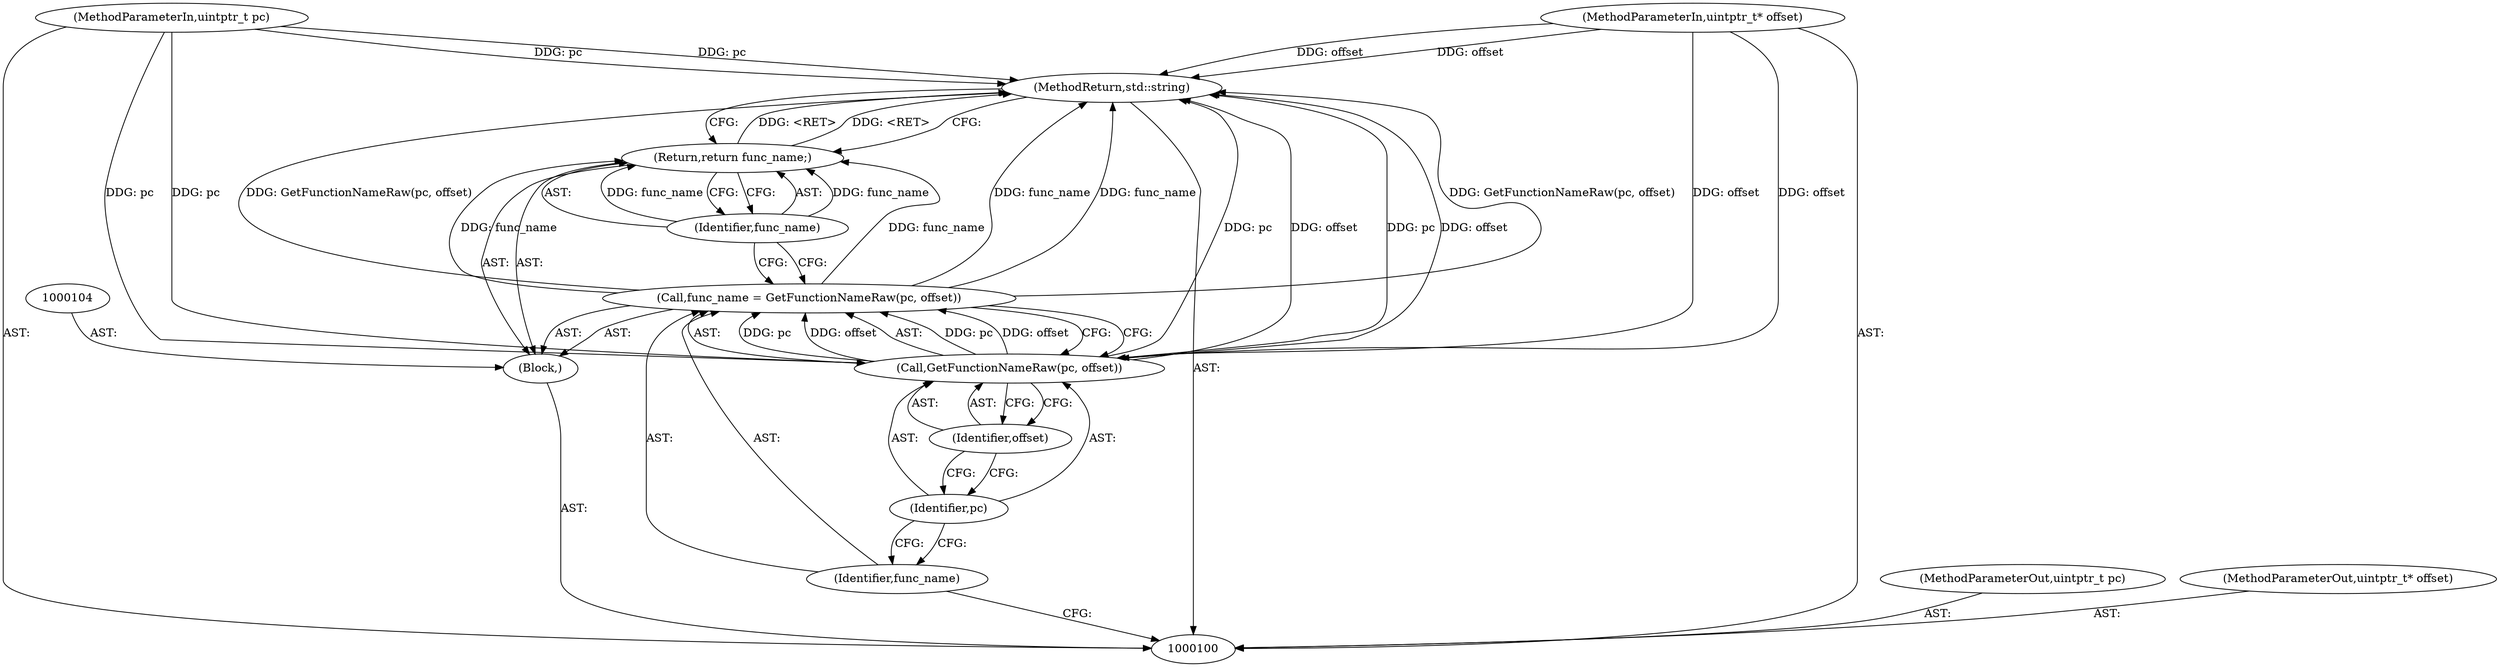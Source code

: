 digraph "0_Android_ad54cfed4516292654c997910839153264ae00a0" {
"1000112" [label="(MethodReturn,std::string)"];
"1000101" [label="(MethodParameterIn,uintptr_t pc)"];
"1000129" [label="(MethodParameterOut,uintptr_t pc)"];
"1000102" [label="(MethodParameterIn,uintptr_t* offset)"];
"1000130" [label="(MethodParameterOut,uintptr_t* offset)"];
"1000103" [label="(Block,)"];
"1000105" [label="(Call,func_name = GetFunctionNameRaw(pc, offset))"];
"1000106" [label="(Identifier,func_name)"];
"1000107" [label="(Call,GetFunctionNameRaw(pc, offset))"];
"1000108" [label="(Identifier,pc)"];
"1000109" [label="(Identifier,offset)"];
"1000111" [label="(Identifier,func_name)"];
"1000110" [label="(Return,return func_name;)"];
"1000112" -> "1000100"  [label="AST: "];
"1000112" -> "1000110"  [label="CFG: "];
"1000107" -> "1000112"  [label="DDG: pc"];
"1000107" -> "1000112"  [label="DDG: offset"];
"1000105" -> "1000112"  [label="DDG: GetFunctionNameRaw(pc, offset)"];
"1000105" -> "1000112"  [label="DDG: func_name"];
"1000102" -> "1000112"  [label="DDG: offset"];
"1000101" -> "1000112"  [label="DDG: pc"];
"1000110" -> "1000112"  [label="DDG: <RET>"];
"1000101" -> "1000100"  [label="AST: "];
"1000101" -> "1000112"  [label="DDG: pc"];
"1000101" -> "1000107"  [label="DDG: pc"];
"1000129" -> "1000100"  [label="AST: "];
"1000102" -> "1000100"  [label="AST: "];
"1000102" -> "1000112"  [label="DDG: offset"];
"1000102" -> "1000107"  [label="DDG: offset"];
"1000130" -> "1000100"  [label="AST: "];
"1000103" -> "1000100"  [label="AST: "];
"1000104" -> "1000103"  [label="AST: "];
"1000105" -> "1000103"  [label="AST: "];
"1000110" -> "1000103"  [label="AST: "];
"1000105" -> "1000103"  [label="AST: "];
"1000105" -> "1000107"  [label="CFG: "];
"1000106" -> "1000105"  [label="AST: "];
"1000107" -> "1000105"  [label="AST: "];
"1000111" -> "1000105"  [label="CFG: "];
"1000105" -> "1000112"  [label="DDG: GetFunctionNameRaw(pc, offset)"];
"1000105" -> "1000112"  [label="DDG: func_name"];
"1000107" -> "1000105"  [label="DDG: pc"];
"1000107" -> "1000105"  [label="DDG: offset"];
"1000105" -> "1000110"  [label="DDG: func_name"];
"1000106" -> "1000105"  [label="AST: "];
"1000106" -> "1000100"  [label="CFG: "];
"1000108" -> "1000106"  [label="CFG: "];
"1000107" -> "1000105"  [label="AST: "];
"1000107" -> "1000109"  [label="CFG: "];
"1000108" -> "1000107"  [label="AST: "];
"1000109" -> "1000107"  [label="AST: "];
"1000105" -> "1000107"  [label="CFG: "];
"1000107" -> "1000112"  [label="DDG: pc"];
"1000107" -> "1000112"  [label="DDG: offset"];
"1000107" -> "1000105"  [label="DDG: pc"];
"1000107" -> "1000105"  [label="DDG: offset"];
"1000101" -> "1000107"  [label="DDG: pc"];
"1000102" -> "1000107"  [label="DDG: offset"];
"1000108" -> "1000107"  [label="AST: "];
"1000108" -> "1000106"  [label="CFG: "];
"1000109" -> "1000108"  [label="CFG: "];
"1000109" -> "1000107"  [label="AST: "];
"1000109" -> "1000108"  [label="CFG: "];
"1000107" -> "1000109"  [label="CFG: "];
"1000111" -> "1000110"  [label="AST: "];
"1000111" -> "1000105"  [label="CFG: "];
"1000110" -> "1000111"  [label="CFG: "];
"1000111" -> "1000110"  [label="DDG: func_name"];
"1000110" -> "1000103"  [label="AST: "];
"1000110" -> "1000111"  [label="CFG: "];
"1000111" -> "1000110"  [label="AST: "];
"1000112" -> "1000110"  [label="CFG: "];
"1000110" -> "1000112"  [label="DDG: <RET>"];
"1000111" -> "1000110"  [label="DDG: func_name"];
"1000105" -> "1000110"  [label="DDG: func_name"];
}
